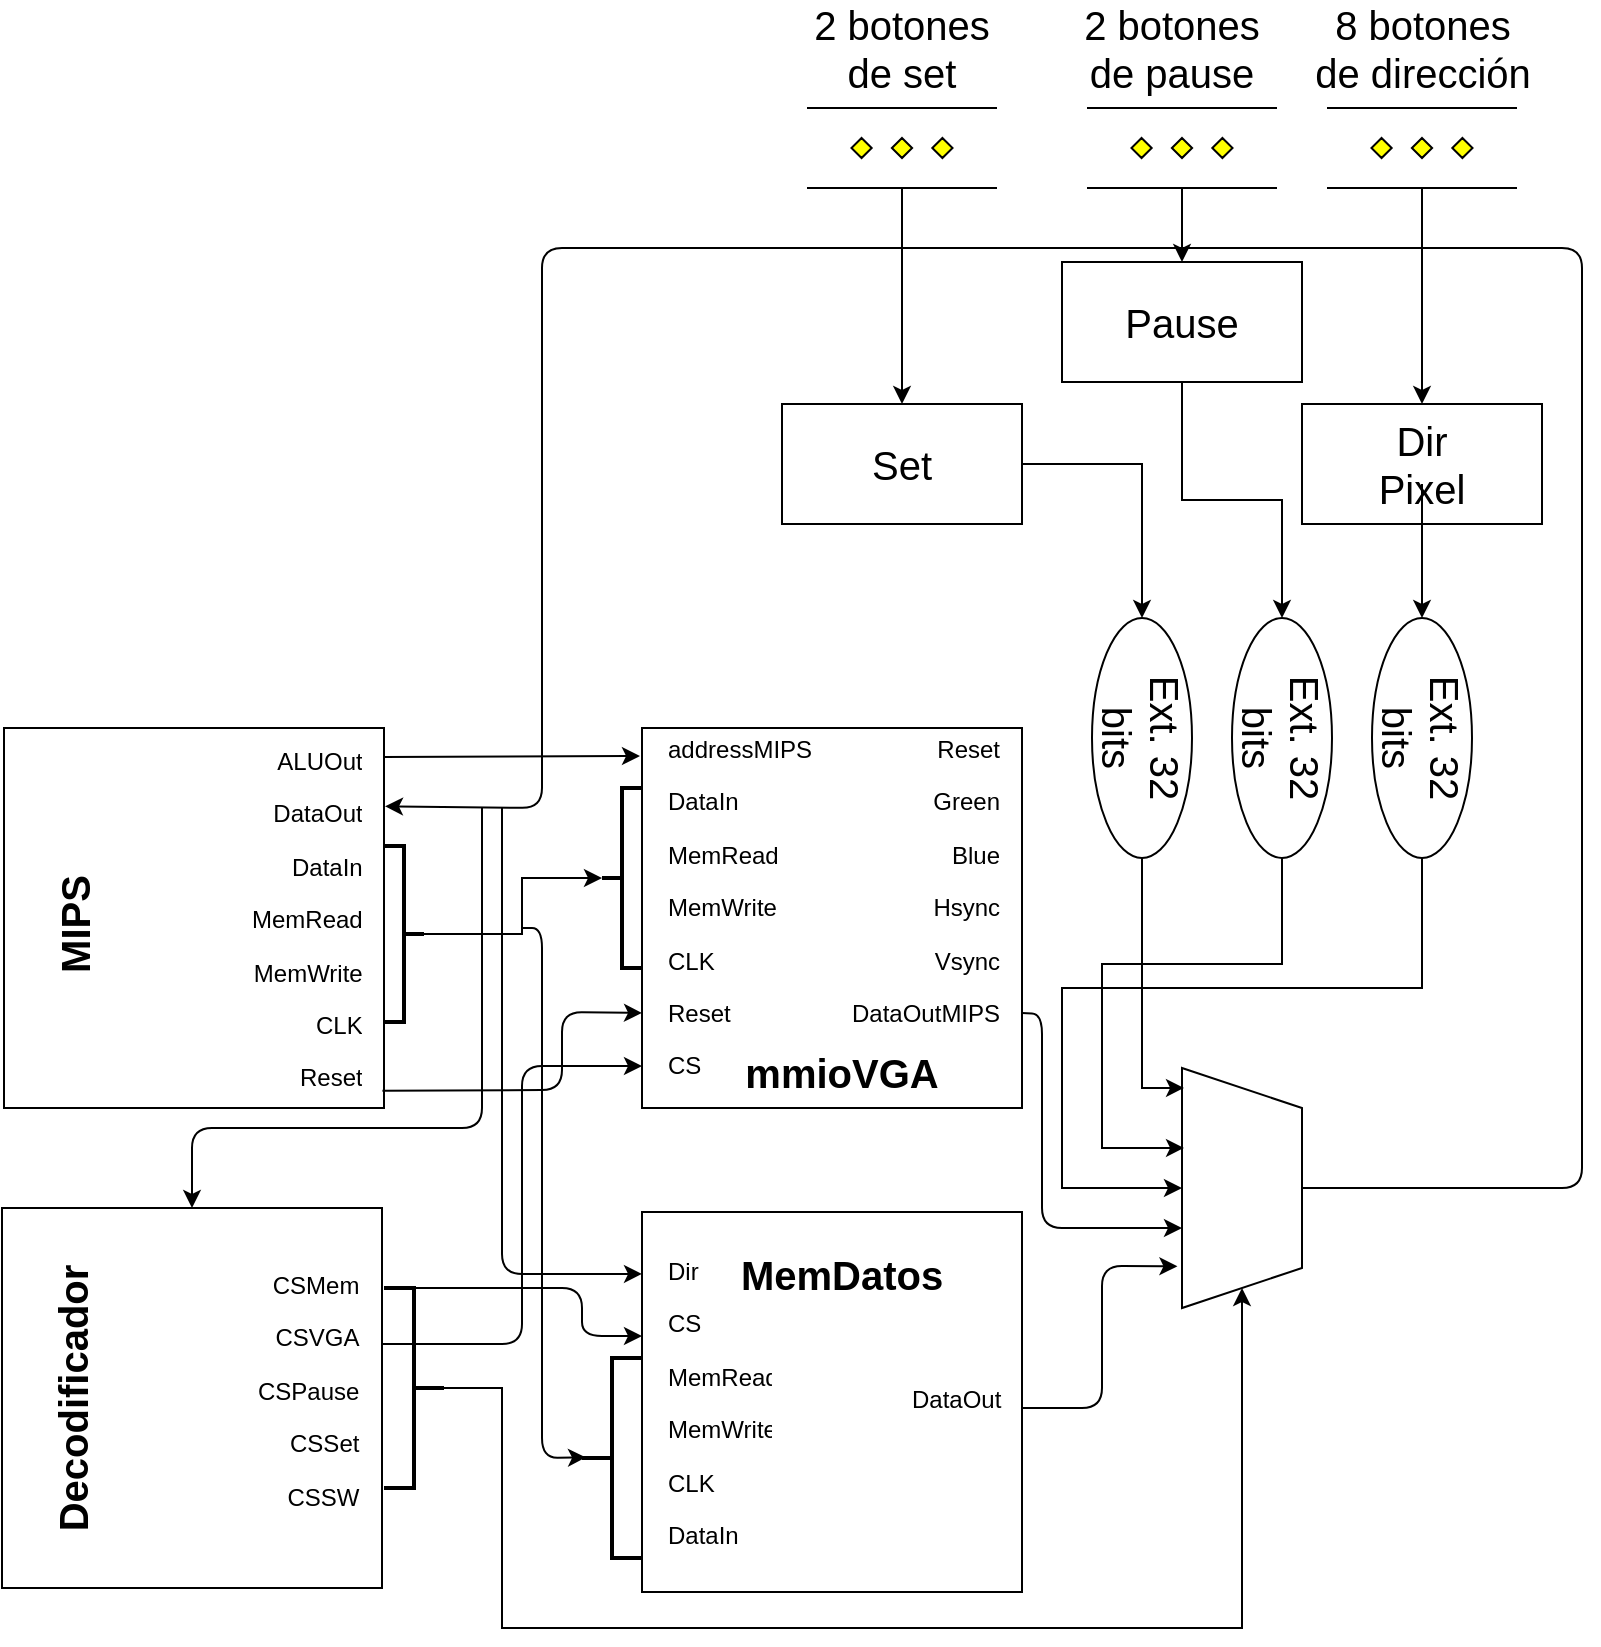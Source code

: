 <mxfile version="13.9.2" type="github" pages="3">
  <diagram id="MTEoJ9AuSY2qv0sfOKeK" name="Page-1">
    <mxGraphModel dx="1886" dy="1836" grid="0" gridSize="10" guides="1" tooltips="1" connect="1" arrows="1" fold="1" page="1" pageScale="1" pageWidth="827" pageHeight="1169" math="0" shadow="0">
      <root>
        <mxCell id="0" />
        <mxCell id="1" parent="0" />
        <mxCell id="TxTCzdaNWzm36C5Dh7gF-2" value="" style="whiteSpace=wrap;html=1;aspect=fixed;" parent="1" vertex="1">
          <mxGeometry x="51" y="80" width="190" height="190" as="geometry" />
        </mxCell>
        <mxCell id="TxTCzdaNWzm36C5Dh7gF-3" value="&lt;p style=&quot;text-align: right&quot;&gt;ALUOut&lt;/p&gt;&lt;p style=&quot;text-align: right&quot;&gt;DataOut&lt;/p&gt;&lt;p style=&quot;text-align: right&quot;&gt;DataIn&lt;/p&gt;&lt;p style=&quot;text-align: right&quot;&gt;MemRead&lt;/p&gt;&lt;p style=&quot;text-align: right&quot;&gt;MemWrite&lt;/p&gt;&lt;p style=&quot;text-align: right&quot;&gt;CLK&lt;/p&gt;&lt;p style=&quot;text-align: right&quot;&gt;Reset&lt;/p&gt;" style="text;html=1;strokeColor=none;fillColor=none;spacing=5;spacingTop=-20;whiteSpace=wrap;overflow=hidden;rounded=0;" parent="1" vertex="1">
          <mxGeometry x="170" y="88" width="71" height="180" as="geometry" />
        </mxCell>
        <mxCell id="TxTCzdaNWzm36C5Dh7gF-4" value="&lt;b style=&quot;font-size: 20px;&quot;&gt;MIPS&lt;/b&gt;" style="text;html=1;strokeColor=none;fillColor=none;align=center;verticalAlign=middle;whiteSpace=wrap;rounded=0;fontSize=20;rotation=-90;" parent="1" vertex="1">
          <mxGeometry x="41" y="158" width="90" height="40" as="geometry" />
        </mxCell>
        <mxCell id="nzcZQrxGXK6Y0a87M8Op-1" value="" style="whiteSpace=wrap;html=1;aspect=fixed;fontSize=20;" vertex="1" parent="1">
          <mxGeometry x="50" y="320" width="190" height="190" as="geometry" />
        </mxCell>
        <mxCell id="nzcZQrxGXK6Y0a87M8Op-2" value="&lt;p style=&quot;text-align: right&quot;&gt;CSMem&lt;/p&gt;&lt;p style=&quot;text-align: right&quot;&gt;CSVGA&lt;/p&gt;&lt;p style=&quot;text-align: right&quot;&gt;CSPause&lt;/p&gt;&lt;p style=&quot;text-align: right&quot;&gt;CSSet&lt;/p&gt;&lt;p style=&quot;text-align: right&quot;&gt;CSSW&lt;/p&gt;" style="text;html=1;strokeColor=none;fillColor=none;spacing=5;spacingTop=-20;whiteSpace=wrap;overflow=hidden;rounded=0;" vertex="1" parent="1">
          <mxGeometry x="173" y="350" width="60" height="130" as="geometry" />
        </mxCell>
        <mxCell id="nzcZQrxGXK6Y0a87M8Op-4" value="&lt;b style=&quot;font-size: 20px&quot;&gt;Decodificador&lt;/b&gt;" style="text;html=1;strokeColor=none;fillColor=none;align=center;verticalAlign=middle;whiteSpace=wrap;rounded=0;fontSize=20;rotation=-90;" vertex="1" parent="1">
          <mxGeometry x="40" y="395" width="90" height="40" as="geometry" />
        </mxCell>
        <mxCell id="nzcZQrxGXK6Y0a87M8Op-5" value="" style="whiteSpace=wrap;html=1;aspect=fixed;fontSize=20;" vertex="1" parent="1">
          <mxGeometry x="370" y="322" width="190" height="190" as="geometry" />
        </mxCell>
        <mxCell id="nzcZQrxGXK6Y0a87M8Op-6" value="&lt;p style=&quot;text-align: right&quot;&gt;&lt;span&gt;DataOut&lt;/span&gt;&lt;br&gt;&lt;/p&gt;" style="text;html=1;strokeColor=none;fillColor=none;spacing=5;spacingTop=-20;whiteSpace=wrap;overflow=hidden;rounded=0;" vertex="1" parent="1">
          <mxGeometry x="500" y="407" width="60" height="20" as="geometry" />
        </mxCell>
        <mxCell id="nzcZQrxGXK6Y0a87M8Op-7" value="&lt;p&gt;Dir&lt;/p&gt;&lt;p&gt;CS&lt;/p&gt;&lt;p&gt;MemRead&lt;/p&gt;&lt;p&gt;MemWrite&lt;/p&gt;&lt;p&gt;CLK&lt;/p&gt;&lt;p&gt;DataIn&lt;/p&gt;" style="text;html=1;strokeColor=none;fillColor=none;spacing=5;spacingTop=-20;whiteSpace=wrap;overflow=hidden;rounded=0;align=left;" vertex="1" parent="1">
          <mxGeometry x="378" y="343.25" width="60" height="147.5" as="geometry" />
        </mxCell>
        <mxCell id="nzcZQrxGXK6Y0a87M8Op-9" value="MemDatos" style="text;html=1;strokeColor=none;fillColor=none;align=center;verticalAlign=middle;whiteSpace=wrap;rounded=0;fontSize=20;fontStyle=1" vertex="1" parent="1">
          <mxGeometry x="450" y="343.25" width="40" height="20" as="geometry" />
        </mxCell>
        <mxCell id="nzcZQrxGXK6Y0a87M8Op-11" value="" style="whiteSpace=wrap;html=1;aspect=fixed;fontSize=20;" vertex="1" parent="1">
          <mxGeometry x="370" y="80" width="190" height="190" as="geometry" />
        </mxCell>
        <mxCell id="nzcZQrxGXK6Y0a87M8Op-12" value="&lt;p style=&quot;text-align: right&quot;&gt;&lt;span&gt;Reset&lt;/span&gt;&lt;br&gt;&lt;/p&gt;&lt;p style=&quot;text-align: right&quot;&gt;&lt;span&gt;Green&lt;/span&gt;&lt;/p&gt;&lt;p style=&quot;text-align: right&quot;&gt;&lt;span&gt;Blue&lt;/span&gt;&lt;/p&gt;&lt;p style=&quot;text-align: right&quot;&gt;Hsync&lt;/p&gt;&lt;p style=&quot;text-align: right&quot;&gt;Vsync&lt;/p&gt;&lt;p style=&quot;text-align: right&quot;&gt;DataOutMIPS&lt;/p&gt;" style="text;html=1;strokeColor=none;fillColor=none;spacing=5;spacingTop=-20;whiteSpace=wrap;overflow=hidden;rounded=0;" vertex="1" parent="1">
          <mxGeometry x="470" y="82" width="90" height="147" as="geometry" />
        </mxCell>
        <mxCell id="nzcZQrxGXK6Y0a87M8Op-13" value="&lt;p&gt;addressMIPS&lt;/p&gt;&lt;p&gt;DataIn&lt;br&gt;&lt;/p&gt;&lt;p&gt;MemRead&lt;/p&gt;&lt;p&gt;MemWrite&lt;/p&gt;&lt;p&gt;CLK&lt;/p&gt;Reset&lt;p&gt;CS&lt;/p&gt;" style="text;html=1;strokeColor=none;fillColor=none;spacing=5;spacingTop=-20;whiteSpace=wrap;overflow=hidden;rounded=0;align=left;" vertex="1" parent="1">
          <mxGeometry x="378" y="82" width="82" height="178" as="geometry" />
        </mxCell>
        <mxCell id="nzcZQrxGXK6Y0a87M8Op-14" value="mmioVGA" style="text;html=1;strokeColor=none;fillColor=none;align=center;verticalAlign=middle;whiteSpace=wrap;rounded=0;fontSize=20;fontStyle=1" vertex="1" parent="1">
          <mxGeometry x="430" y="242" width="80" height="20" as="geometry" />
        </mxCell>
        <mxCell id="nzcZQrxGXK6Y0a87M8Op-25" style="edgeStyle=orthogonalEdgeStyle;rounded=0;orthogonalLoop=1;jettySize=auto;html=1;entryX=0;entryY=0.5;entryDx=0;entryDy=0;fontSize=20;" edge="1" parent="1" source="nzcZQrxGXK6Y0a87M8Op-15" target="nzcZQrxGXK6Y0a87M8Op-22">
          <mxGeometry relative="1" as="geometry" />
        </mxCell>
        <mxCell id="nzcZQrxGXK6Y0a87M8Op-15" value="" style="rounded=0;whiteSpace=wrap;html=1;fontSize=20;align=left;" vertex="1" parent="1">
          <mxGeometry x="440" y="-82" width="120" height="60" as="geometry" />
        </mxCell>
        <mxCell id="nzcZQrxGXK6Y0a87M8Op-16" value="Set" style="text;html=1;strokeColor=none;fillColor=none;align=center;verticalAlign=middle;whiteSpace=wrap;rounded=0;fontSize=20;" vertex="1" parent="1">
          <mxGeometry x="480" y="-62" width="40" height="20" as="geometry" />
        </mxCell>
        <mxCell id="nzcZQrxGXK6Y0a87M8Op-27" style="edgeStyle=orthogonalEdgeStyle;rounded=0;orthogonalLoop=1;jettySize=auto;html=1;fontSize=20;entryX=0;entryY=0.5;entryDx=0;entryDy=0;" edge="1" parent="1" source="nzcZQrxGXK6Y0a87M8Op-17" target="nzcZQrxGXK6Y0a87M8Op-23">
          <mxGeometry relative="1" as="geometry">
            <mxPoint x="680" y="20" as="targetPoint" />
          </mxGeometry>
        </mxCell>
        <mxCell id="nzcZQrxGXK6Y0a87M8Op-17" value="" style="rounded=0;whiteSpace=wrap;html=1;fontSize=20;align=left;" vertex="1" parent="1">
          <mxGeometry x="580" y="-153" width="120" height="60" as="geometry" />
        </mxCell>
        <mxCell id="nzcZQrxGXK6Y0a87M8Op-18" value="Pause" style="text;html=1;strokeColor=none;fillColor=none;align=center;verticalAlign=middle;whiteSpace=wrap;rounded=0;fontSize=20;" vertex="1" parent="1">
          <mxGeometry x="620" y="-133" width="40" height="20" as="geometry" />
        </mxCell>
        <mxCell id="nzcZQrxGXK6Y0a87M8Op-19" value="" style="rounded=0;whiteSpace=wrap;html=1;fontSize=20;align=left;" vertex="1" parent="1">
          <mxGeometry x="700" y="-82" width="120" height="60" as="geometry" />
        </mxCell>
        <mxCell id="nzcZQrxGXK6Y0a87M8Op-28" style="edgeStyle=orthogonalEdgeStyle;rounded=0;orthogonalLoop=1;jettySize=auto;html=1;fontSize=20;" edge="1" parent="1" source="nzcZQrxGXK6Y0a87M8Op-20" target="nzcZQrxGXK6Y0a87M8Op-24">
          <mxGeometry relative="1" as="geometry" />
        </mxCell>
        <mxCell id="nzcZQrxGXK6Y0a87M8Op-20" value="Dir Pixel" style="text;html=1;strokeColor=none;fillColor=none;align=center;verticalAlign=middle;whiteSpace=wrap;rounded=0;fontSize=20;" vertex="1" parent="1">
          <mxGeometry x="740" y="-62" width="40" height="20" as="geometry" />
        </mxCell>
        <mxCell id="nzcZQrxGXK6Y0a87M8Op-21" value="" style="shape=trapezoid;perimeter=trapezoidPerimeter;whiteSpace=wrap;html=1;fixedSize=1;fontSize=20;align=left;rotation=90;" vertex="1" parent="1">
          <mxGeometry x="610" y="280" width="120" height="60" as="geometry" />
        </mxCell>
        <mxCell id="nzcZQrxGXK6Y0a87M8Op-29" style="edgeStyle=orthogonalEdgeStyle;rounded=0;orthogonalLoop=1;jettySize=auto;html=1;entryX=0.083;entryY=0.983;entryDx=0;entryDy=0;entryPerimeter=0;fontSize=20;" edge="1" parent="1" source="nzcZQrxGXK6Y0a87M8Op-22" target="nzcZQrxGXK6Y0a87M8Op-21">
          <mxGeometry relative="1" as="geometry" />
        </mxCell>
        <mxCell id="nzcZQrxGXK6Y0a87M8Op-22" value="Ext. 32&lt;br&gt;bits" style="ellipse;whiteSpace=wrap;html=1;align=center;newEdgeStyle={&quot;edgeStyle&quot;:&quot;entityRelationEdgeStyle&quot;,&quot;startArrow&quot;:&quot;none&quot;,&quot;endArrow&quot;:&quot;none&quot;,&quot;segment&quot;:10,&quot;curved&quot;:1};treeFolding=1;treeMoving=1;fontSize=20;rotation=90;" vertex="1" parent="1">
          <mxGeometry x="560" y="60" width="120" height="50" as="geometry" />
        </mxCell>
        <mxCell id="nzcZQrxGXK6Y0a87M8Op-30" style="edgeStyle=orthogonalEdgeStyle;rounded=0;orthogonalLoop=1;jettySize=auto;html=1;entryX=0.333;entryY=0.983;entryDx=0;entryDy=0;entryPerimeter=0;fontSize=20;" edge="1" parent="1" source="nzcZQrxGXK6Y0a87M8Op-23" target="nzcZQrxGXK6Y0a87M8Op-21">
          <mxGeometry relative="1" as="geometry">
            <Array as="points">
              <mxPoint x="690" y="198" />
              <mxPoint x="600" y="198" />
              <mxPoint x="600" y="290" />
            </Array>
          </mxGeometry>
        </mxCell>
        <mxCell id="nzcZQrxGXK6Y0a87M8Op-23" value="Ext. 32&lt;br&gt;bits" style="ellipse;whiteSpace=wrap;html=1;align=center;newEdgeStyle={&quot;edgeStyle&quot;:&quot;entityRelationEdgeStyle&quot;,&quot;startArrow&quot;:&quot;none&quot;,&quot;endArrow&quot;:&quot;none&quot;,&quot;segment&quot;:10,&quot;curved&quot;:1};treeFolding=1;treeMoving=1;fontSize=20;rotation=90;" vertex="1" parent="1">
          <mxGeometry x="630" y="60" width="120" height="50" as="geometry" />
        </mxCell>
        <mxCell id="nzcZQrxGXK6Y0a87M8Op-31" style="edgeStyle=orthogonalEdgeStyle;rounded=0;orthogonalLoop=1;jettySize=auto;html=1;fontSize=20;entryX=0.5;entryY=1;entryDx=0;entryDy=0;" edge="1" parent="1" source="nzcZQrxGXK6Y0a87M8Op-24" target="nzcZQrxGXK6Y0a87M8Op-21">
          <mxGeometry relative="1" as="geometry">
            <mxPoint x="580" y="260" as="targetPoint" />
            <Array as="points">
              <mxPoint x="760" y="210" />
              <mxPoint x="580" y="210" />
              <mxPoint x="580" y="310" />
            </Array>
          </mxGeometry>
        </mxCell>
        <mxCell id="nzcZQrxGXK6Y0a87M8Op-24" value="Ext. 32&lt;br&gt;bits" style="ellipse;whiteSpace=wrap;html=1;align=center;newEdgeStyle={&quot;edgeStyle&quot;:&quot;entityRelationEdgeStyle&quot;,&quot;startArrow&quot;:&quot;none&quot;,&quot;endArrow&quot;:&quot;none&quot;,&quot;segment&quot;:10,&quot;curved&quot;:1};treeFolding=1;treeMoving=1;fontSize=20;rotation=90;" vertex="1" parent="1">
          <mxGeometry x="700" y="60" width="120" height="50" as="geometry" />
        </mxCell>
        <mxCell id="nzcZQrxGXK6Y0a87M8Op-32" value="" style="endArrow=classic;html=1;fontSize=20;exitX=1;exitY=0.75;exitDx=0;exitDy=0;entryX=0.667;entryY=1;entryDx=0;entryDy=0;entryPerimeter=0;" edge="1" parent="1" source="nzcZQrxGXK6Y0a87M8Op-11" target="nzcZQrxGXK6Y0a87M8Op-21">
          <mxGeometry width="50" height="50" relative="1" as="geometry">
            <mxPoint x="570" y="230" as="sourcePoint" />
            <mxPoint x="560" y="260" as="targetPoint" />
            <Array as="points">
              <mxPoint x="570" y="223" />
              <mxPoint x="570" y="330" />
            </Array>
          </mxGeometry>
        </mxCell>
        <mxCell id="nzcZQrxGXK6Y0a87M8Op-36" value="" style="endArrow=classic;html=1;fontSize=20;entryX=0.826;entryY=1.038;entryDx=0;entryDy=0;entryPerimeter=0;" edge="1" parent="1" target="nzcZQrxGXK6Y0a87M8Op-21">
          <mxGeometry width="50" height="50" relative="1" as="geometry">
            <mxPoint x="560" y="420" as="sourcePoint" />
            <mxPoint x="610" y="370" as="targetPoint" />
            <Array as="points">
              <mxPoint x="600" y="420" />
              <mxPoint x="600" y="349" />
            </Array>
          </mxGeometry>
        </mxCell>
        <mxCell id="nzcZQrxGXK6Y0a87M8Op-38" value="" style="endArrow=classic;html=1;fontSize=20;exitX=0.5;exitY=0;exitDx=0;exitDy=0;entryX=1.007;entryY=0.173;entryDx=0;entryDy=0;entryPerimeter=0;" edge="1" parent="1" source="nzcZQrxGXK6Y0a87M8Op-21" target="TxTCzdaNWzm36C5Dh7gF-3">
          <mxGeometry width="50" height="50" relative="1" as="geometry">
            <mxPoint x="700" y="340" as="sourcePoint" />
            <mxPoint x="260" y="120" as="targetPoint" />
            <Array as="points">
              <mxPoint x="840" y="310" />
              <mxPoint x="840" y="-160" />
              <mxPoint x="320" y="-160" />
              <mxPoint x="320" y="120" />
            </Array>
          </mxGeometry>
        </mxCell>
        <mxCell id="nzcZQrxGXK6Y0a87M8Op-40" style="edgeStyle=orthogonalEdgeStyle;rounded=0;orthogonalLoop=1;jettySize=auto;html=1;fontSize=20;entryX=1;entryY=0.5;entryDx=0;entryDy=0;" edge="1" parent="1" source="nzcZQrxGXK6Y0a87M8Op-39" target="nzcZQrxGXK6Y0a87M8Op-21">
          <mxGeometry relative="1" as="geometry">
            <mxPoint x="320" y="580" as="targetPoint" />
            <Array as="points">
              <mxPoint x="300" y="410" />
              <mxPoint x="300" y="530" />
              <mxPoint x="670" y="530" />
            </Array>
          </mxGeometry>
        </mxCell>
        <mxCell id="nzcZQrxGXK6Y0a87M8Op-39" value="" style="strokeWidth=2;html=1;shape=mxgraph.flowchart.annotation_2;align=left;labelPosition=right;pointerEvents=1;fontSize=20;rotation=-180;" vertex="1" parent="1">
          <mxGeometry x="241" y="360" width="30" height="100" as="geometry" />
        </mxCell>
        <mxCell id="nzcZQrxGXK6Y0a87M8Op-42" value="" style="endArrow=classic;html=1;fontSize=20;" edge="1" parent="1" target="nzcZQrxGXK6Y0a87M8Op-1">
          <mxGeometry width="50" height="50" relative="1" as="geometry">
            <mxPoint x="290" y="120" as="sourcePoint" />
            <mxPoint x="470" y="170" as="targetPoint" />
            <Array as="points">
              <mxPoint x="290" y="280" />
              <mxPoint x="145" y="280" />
            </Array>
          </mxGeometry>
        </mxCell>
        <mxCell id="nzcZQrxGXK6Y0a87M8Op-43" value="" style="endArrow=classic;html=1;fontSize=20;exitX=0.994;exitY=0.036;exitDx=0;exitDy=0;exitPerimeter=0;" edge="1" parent="1" source="TxTCzdaNWzm36C5Dh7gF-3">
          <mxGeometry width="50" height="50" relative="1" as="geometry">
            <mxPoint x="320" y="89" as="sourcePoint" />
            <mxPoint x="369" y="94" as="targetPoint" />
          </mxGeometry>
        </mxCell>
        <mxCell id="nzcZQrxGXK6Y0a87M8Op-44" value="" style="strokeWidth=2;html=1;shape=mxgraph.flowchart.annotation_2;align=left;labelPosition=right;pointerEvents=1;fontSize=20;" vertex="1" parent="1">
          <mxGeometry x="350" y="110" width="20" height="90" as="geometry" />
        </mxCell>
        <mxCell id="nzcZQrxGXK6Y0a87M8Op-46" style="edgeStyle=orthogonalEdgeStyle;rounded=0;orthogonalLoop=1;jettySize=auto;html=1;entryX=0;entryY=0.5;entryDx=0;entryDy=0;entryPerimeter=0;fontSize=20;" edge="1" parent="1" source="nzcZQrxGXK6Y0a87M8Op-45" target="nzcZQrxGXK6Y0a87M8Op-44">
          <mxGeometry relative="1" as="geometry">
            <Array as="points">
              <mxPoint x="310" y="183" />
              <mxPoint x="310" y="155" />
            </Array>
          </mxGeometry>
        </mxCell>
        <mxCell id="nzcZQrxGXK6Y0a87M8Op-45" value="" style="strokeWidth=2;html=1;shape=mxgraph.flowchart.annotation_2;align=left;labelPosition=right;pointerEvents=1;fontSize=20;rotation=-180;" vertex="1" parent="1">
          <mxGeometry x="241" y="139" width="20" height="88" as="geometry" />
        </mxCell>
        <mxCell id="nzcZQrxGXK6Y0a87M8Op-54" style="edgeStyle=orthogonalEdgeStyle;rounded=0;orthogonalLoop=1;jettySize=auto;html=1;fontSize=20;" edge="1" parent="1" source="nzcZQrxGXK6Y0a87M8Op-49" target="nzcZQrxGXK6Y0a87M8Op-15">
          <mxGeometry relative="1" as="geometry" />
        </mxCell>
        <mxCell id="nzcZQrxGXK6Y0a87M8Op-49" value="" style="verticalLabelPosition=bottom;verticalAlign=top;html=1;shape=mxgraph.flowchart.parallel_mode;pointerEvents=1;fontSize=20;align=left;" vertex="1" parent="1">
          <mxGeometry x="452.5" y="-230" width="95" height="40" as="geometry" />
        </mxCell>
        <mxCell id="nzcZQrxGXK6Y0a87M8Op-56" style="edgeStyle=orthogonalEdgeStyle;rounded=0;orthogonalLoop=1;jettySize=auto;html=1;entryX=0.5;entryY=0;entryDx=0;entryDy=0;fontSize=20;" edge="1" parent="1" source="nzcZQrxGXK6Y0a87M8Op-55" target="nzcZQrxGXK6Y0a87M8Op-17">
          <mxGeometry relative="1" as="geometry" />
        </mxCell>
        <mxCell id="nzcZQrxGXK6Y0a87M8Op-55" value="" style="verticalLabelPosition=bottom;verticalAlign=top;html=1;shape=mxgraph.flowchart.parallel_mode;pointerEvents=1;fontSize=20;align=left;" vertex="1" parent="1">
          <mxGeometry x="592.5" y="-230" width="95" height="40" as="geometry" />
        </mxCell>
        <mxCell id="nzcZQrxGXK6Y0a87M8Op-58" style="edgeStyle=orthogonalEdgeStyle;rounded=0;orthogonalLoop=1;jettySize=auto;html=1;entryX=0.5;entryY=0;entryDx=0;entryDy=0;fontSize=20;" edge="1" parent="1" source="nzcZQrxGXK6Y0a87M8Op-57" target="nzcZQrxGXK6Y0a87M8Op-19">
          <mxGeometry relative="1" as="geometry" />
        </mxCell>
        <mxCell id="nzcZQrxGXK6Y0a87M8Op-57" value="" style="verticalLabelPosition=bottom;verticalAlign=top;html=1;shape=mxgraph.flowchart.parallel_mode;pointerEvents=1;fontSize=20;align=left;" vertex="1" parent="1">
          <mxGeometry x="712.5" y="-230" width="95" height="40" as="geometry" />
        </mxCell>
        <mxCell id="nzcZQrxGXK6Y0a87M8Op-59" value="2 botones&lt;br&gt;de set" style="text;html=1;strokeColor=none;fillColor=none;align=center;verticalAlign=middle;whiteSpace=wrap;rounded=0;fontSize=20;" vertex="1" parent="1">
          <mxGeometry x="445" y="-280" width="110" height="40" as="geometry" />
        </mxCell>
        <mxCell id="nzcZQrxGXK6Y0a87M8Op-60" value="2 botones&lt;br&gt;de pause" style="text;html=1;strokeColor=none;fillColor=none;align=center;verticalAlign=middle;whiteSpace=wrap;rounded=0;fontSize=20;" vertex="1" parent="1">
          <mxGeometry x="580" y="-280" width="110" height="40" as="geometry" />
        </mxCell>
        <mxCell id="nzcZQrxGXK6Y0a87M8Op-61" value="8 botones&lt;br&gt;de dirección" style="text;html=1;strokeColor=none;fillColor=none;align=center;verticalAlign=middle;whiteSpace=wrap;rounded=0;fontSize=20;" vertex="1" parent="1">
          <mxGeometry x="697.5" y="-280" width="125" height="40" as="geometry" />
        </mxCell>
        <mxCell id="nzcZQrxGXK6Y0a87M8Op-62" value="" style="endArrow=classic;html=1;fontSize=20;" edge="1" parent="1">
          <mxGeometry width="50" height="50" relative="1" as="geometry">
            <mxPoint x="240" y="388" as="sourcePoint" />
            <mxPoint x="370" y="249" as="targetPoint" />
            <Array as="points">
              <mxPoint x="310" y="388" />
              <mxPoint x="310" y="249" />
            </Array>
          </mxGeometry>
        </mxCell>
        <mxCell id="nzcZQrxGXK6Y0a87M8Op-64" value="" style="endArrow=classic;html=1;fontSize=20;exitX=0.5;exitY=1;exitDx=0;exitDy=0;exitPerimeter=0;" edge="1" parent="1" source="nzcZQrxGXK6Y0a87M8Op-39">
          <mxGeometry width="50" height="50" relative="1" as="geometry">
            <mxPoint x="320" y="400" as="sourcePoint" />
            <mxPoint x="370" y="384" as="targetPoint" />
            <Array as="points">
              <mxPoint x="340" y="360" />
              <mxPoint x="340" y="384" />
              <mxPoint x="360" y="384" />
            </Array>
          </mxGeometry>
        </mxCell>
        <mxCell id="nzcZQrxGXK6Y0a87M8Op-65" value="" style="endArrow=classic;html=1;fontSize=20;entryX=0;entryY=0.163;entryDx=0;entryDy=0;entryPerimeter=0;" edge="1" parent="1" target="nzcZQrxGXK6Y0a87M8Op-5">
          <mxGeometry width="50" height="50" relative="1" as="geometry">
            <mxPoint x="300" y="120" as="sourcePoint" />
            <mxPoint x="330" y="272" as="targetPoint" />
            <Array as="points">
              <mxPoint x="300" y="180" />
              <mxPoint x="300" y="353" />
            </Array>
          </mxGeometry>
        </mxCell>
        <mxCell id="nzcZQrxGXK6Y0a87M8Op-70" value="" style="endArrow=classic;html=1;fontSize=20;entryX=0.067;entryY=0.497;entryDx=0;entryDy=0;entryPerimeter=0;" edge="1" parent="1" target="nzcZQrxGXK6Y0a87M8Op-72">
          <mxGeometry width="50" height="50" relative="1" as="geometry">
            <mxPoint x="310" y="180" as="sourcePoint" />
            <mxPoint x="330" y="450.571" as="targetPoint" />
            <Array as="points">
              <mxPoint x="320" y="180" />
              <mxPoint x="320" y="445" />
            </Array>
          </mxGeometry>
        </mxCell>
        <mxCell id="nzcZQrxGXK6Y0a87M8Op-72" value="" style="strokeWidth=2;html=1;shape=mxgraph.flowchart.annotation_2;align=left;labelPosition=right;pointerEvents=1;" vertex="1" parent="1">
          <mxGeometry x="340" y="395" width="30" height="100" as="geometry" />
        </mxCell>
        <mxCell id="nzcZQrxGXK6Y0a87M8Op-74" value="" style="endArrow=classic;html=1;fontSize=20;exitX=0.989;exitY=0.963;exitDx=0;exitDy=0;exitPerimeter=0;entryX=0;entryY=0.75;entryDx=0;entryDy=0;" edge="1" parent="1" source="TxTCzdaNWzm36C5Dh7gF-3" target="nzcZQrxGXK6Y0a87M8Op-11">
          <mxGeometry width="50" height="50" relative="1" as="geometry">
            <mxPoint x="340" y="260" as="sourcePoint" />
            <mxPoint x="330" y="220" as="targetPoint" />
            <Array as="points">
              <mxPoint x="330" y="261" />
              <mxPoint x="330" y="222" />
            </Array>
          </mxGeometry>
        </mxCell>
      </root>
    </mxGraphModel>
  </diagram>
  <diagram id="qMvnhOSErBpjqPBbz4XQ" name="Page-2">
    <mxGraphModel dx="3027" dy="860" grid="1" gridSize="10" guides="1" tooltips="1" connect="1" arrows="1" fold="1" page="1" pageScale="1" pageWidth="827" pageHeight="1169" math="0" shadow="0">
      <root>
        <mxCell id="DtgjQHGU1lsM-MoiG72Y-0" />
        <mxCell id="DtgjQHGU1lsM-MoiG72Y-1" parent="DtgjQHGU1lsM-MoiG72Y-0" />
        <mxCell id="Z4QfniiLqtPU8qTTESbg-0" value="" style="whiteSpace=wrap;html=1;aspect=fixed;" vertex="1" parent="DtgjQHGU1lsM-MoiG72Y-1">
          <mxGeometry x="51" y="80" width="229" height="229" as="geometry" />
        </mxCell>
        <mxCell id="Z4QfniiLqtPU8qTTESbg-1" value="&lt;p&gt;AddressMIPS&lt;/p&gt;&lt;p&gt;CS&lt;/p&gt;&lt;p&gt;CLK&lt;/p&gt;&lt;p&gt;MemRead&lt;/p&gt;&lt;p&gt;MemWrite&lt;/p&gt;&lt;p&gt;DataIn&lt;/p&gt;&lt;p&gt;AddressVGA&lt;/p&gt;" style="text;html=1;strokeColor=none;fillColor=none;spacing=5;spacingTop=-20;whiteSpace=wrap;overflow=hidden;rounded=0;align=left;" vertex="1" parent="DtgjQHGU1lsM-MoiG72Y-1">
          <mxGeometry x="60" y="89" width="100" height="180" as="geometry" />
        </mxCell>
        <mxCell id="Z4QfniiLqtPU8qTTESbg-2" value="&lt;b&gt;Dual Port RAM&lt;/b&gt;" style="text;html=1;strokeColor=none;fillColor=none;align=center;verticalAlign=middle;whiteSpace=wrap;rounded=0;fontSize=20;rotation=0;direction=east;" vertex="1" parent="DtgjQHGU1lsM-MoiG72Y-1">
          <mxGeometry x="65.5" y="269" width="200" height="40" as="geometry" />
        </mxCell>
        <mxCell id="Z4QfniiLqtPU8qTTESbg-4" value="&lt;p&gt;dataOutMIPS&lt;/p&gt;&lt;p&gt;&lt;br&gt;&lt;/p&gt;&lt;p&gt;dataOutVGA&lt;/p&gt;" style="text;html=1;strokeColor=none;fillColor=none;spacing=5;spacingTop=-20;whiteSpace=wrap;overflow=hidden;rounded=0;align=left;" vertex="1" parent="DtgjQHGU1lsM-MoiG72Y-1">
          <mxGeometry x="190" y="144" width="80" height="70" as="geometry" />
        </mxCell>
        <mxCell id="Z4QfniiLqtPU8qTTESbg-5" value="" style="whiteSpace=wrap;html=1;aspect=fixed;" vertex="1" parent="DtgjQHGU1lsM-MoiG72Y-1">
          <mxGeometry x="51" y="350" width="229" height="229" as="geometry" />
        </mxCell>
        <mxCell id="Z4QfniiLqtPU8qTTESbg-6" value="&lt;p&gt;CLK&lt;/p&gt;&lt;p&gt;&lt;br&gt;&lt;/p&gt;&lt;p&gt;reset&lt;/p&gt;" style="text;html=1;strokeColor=none;fillColor=none;spacing=5;spacingTop=-20;whiteSpace=wrap;overflow=hidden;rounded=0;align=left;" vertex="1" parent="DtgjQHGU1lsM-MoiG72Y-1">
          <mxGeometry x="60" y="429" width="40" height="71" as="geometry" />
        </mxCell>
        <mxCell id="Z4QfniiLqtPU8qTTESbg-7" value="&lt;b&gt;VGA_sync&lt;/b&gt;" style="text;html=1;strokeColor=none;fillColor=none;align=center;verticalAlign=middle;whiteSpace=wrap;rounded=0;fontSize=20;rotation=0;direction=east;" vertex="1" parent="DtgjQHGU1lsM-MoiG72Y-1">
          <mxGeometry x="65.5" y="539" width="200" height="40" as="geometry" />
        </mxCell>
        <mxCell id="Z4QfniiLqtPU8qTTESbg-8" value="&lt;p&gt;hsync&lt;/p&gt;&lt;p&gt;vsync&lt;/p&gt;&lt;p&gt;pixel_x&lt;/p&gt;&lt;p&gt;pixel_y&lt;/p&gt;videoOn" style="text;html=1;strokeColor=none;fillColor=none;spacing=5;spacingTop=-20;whiteSpace=wrap;overflow=hidden;rounded=0;align=left;" vertex="1" parent="DtgjQHGU1lsM-MoiG72Y-1">
          <mxGeometry x="200" y="401.5" width="80" height="126" as="geometry" />
        </mxCell>
        <mxCell id="Z4QfniiLqtPU8qTTESbg-9" value="" style="whiteSpace=wrap;html=1;aspect=fixed;" vertex="1" parent="DtgjQHGU1lsM-MoiG72Y-1">
          <mxGeometry x="460" y="350" width="229" height="229" as="geometry" />
        </mxCell>
        <mxCell id="Z4QfniiLqtPU8qTTESbg-10" value="&lt;p&gt;dataMem&lt;/p&gt;&lt;p&gt;&lt;br&gt;&lt;/p&gt;&lt;p&gt;pxl_num&lt;/p&gt;&lt;p&gt;line_num&lt;/p&gt;&lt;p&gt;visible&lt;/p&gt;" style="text;html=1;strokeColor=none;fillColor=none;spacing=5;spacingTop=-20;whiteSpace=wrap;overflow=hidden;rounded=0;align=left;" vertex="1" parent="DtgjQHGU1lsM-MoiG72Y-1">
          <mxGeometry x="470" y="399" width="61" height="131" as="geometry" />
        </mxCell>
        <mxCell id="Z4QfniiLqtPU8qTTESbg-11" value="&lt;b&gt;Pinta_IMG&lt;/b&gt;" style="text;html=1;strokeColor=none;fillColor=none;align=center;verticalAlign=middle;whiteSpace=wrap;rounded=0;fontSize=20;rotation=0;direction=east;" vertex="1" parent="DtgjQHGU1lsM-MoiG72Y-1">
          <mxGeometry x="474.5" y="539" width="200" height="40" as="geometry" />
        </mxCell>
        <mxCell id="Z4QfniiLqtPU8qTTESbg-12" value="&lt;p&gt;DirMem&lt;/p&gt;&lt;p&gt;&lt;br&gt;&lt;/p&gt;&lt;p&gt;Red&lt;/p&gt;&lt;p&gt;Green&lt;/p&gt;&lt;p&gt;Blue&lt;/p&gt;" style="text;html=1;strokeColor=none;fillColor=none;spacing=5;spacingTop=-20;whiteSpace=wrap;overflow=hidden;rounded=0;align=right;" vertex="1" parent="DtgjQHGU1lsM-MoiG72Y-1">
          <mxGeometry x="609" y="401.5" width="80" height="126" as="geometry" />
        </mxCell>
        <mxCell id="Z4QfniiLqtPU8qTTESbg-14" value="" style="endArrow=classic;html=1;fontSize=20;entryX=0;entryY=0.437;entryDx=0;entryDy=0;entryPerimeter=0;" edge="1" parent="DtgjQHGU1lsM-MoiG72Y-1" target="Z4QfniiLqtPU8qTTESbg-5">
          <mxGeometry width="50" height="50" relative="1" as="geometry">
            <mxPoint x="51" y="150" as="sourcePoint" />
            <mxPoint x="11" y="314" as="targetPoint" />
            <Array as="points">
              <mxPoint x="20" y="150" />
              <mxPoint x="20" y="450" />
            </Array>
          </mxGeometry>
        </mxCell>
        <mxCell id="Z4QfniiLqtPU8qTTESbg-16" value="" style="endArrow=classic;html=1;fontSize=20;" edge="1" parent="DtgjQHGU1lsM-MoiG72Y-1">
          <mxGeometry width="50" height="50" relative="1" as="geometry">
            <mxPoint x="-10" y="489" as="sourcePoint" />
            <mxPoint x="50" y="489" as="targetPoint" />
          </mxGeometry>
        </mxCell>
        <mxCell id="Z4QfniiLqtPU8qTTESbg-17" value="" style="endArrow=classic;html=1;fontSize=20;" edge="1" parent="DtgjQHGU1lsM-MoiG72Y-1">
          <mxGeometry width="50" height="50" relative="1" as="geometry">
            <mxPoint x="-10" y="180" as="sourcePoint" />
            <mxPoint x="51" y="180" as="targetPoint" />
          </mxGeometry>
        </mxCell>
        <mxCell id="Z4QfniiLqtPU8qTTESbg-18" value="" style="endArrow=classic;html=1;fontSize=20;" edge="1" parent="DtgjQHGU1lsM-MoiG72Y-1">
          <mxGeometry width="50" height="50" relative="1" as="geometry">
            <mxPoint x="-9" y="200" as="sourcePoint" />
            <mxPoint x="52" y="200" as="targetPoint" />
          </mxGeometry>
        </mxCell>
        <mxCell id="Z4QfniiLqtPU8qTTESbg-19" value="" style="endArrow=classic;html=1;fontSize=20;" edge="1" parent="DtgjQHGU1lsM-MoiG72Y-1">
          <mxGeometry width="50" height="50" relative="1" as="geometry">
            <mxPoint x="-11" y="227" as="sourcePoint" />
            <mxPoint x="50" y="227" as="targetPoint" />
          </mxGeometry>
        </mxCell>
        <mxCell id="Z4QfniiLqtPU8qTTESbg-20" value="" style="endArrow=classic;html=1;fontSize=20;exitX=1.005;exitY=0.079;exitDx=0;exitDy=0;exitPerimeter=0;entryX=0;entryY=0.75;entryDx=0;entryDy=0;" edge="1" parent="DtgjQHGU1lsM-MoiG72Y-1" source="Z4QfniiLqtPU8qTTESbg-12" target="Z4QfniiLqtPU8qTTESbg-0">
          <mxGeometry width="50" height="50" relative="1" as="geometry">
            <mxPoint x="741" y="490" as="sourcePoint" />
            <mxPoint x="51" y="260" as="targetPoint" />
            <Array as="points">
              <mxPoint x="751" y="411" />
              <mxPoint x="751" y="390" />
              <mxPoint x="751" y="340" />
              <mxPoint x="62" y="340" />
              <mxPoint x="51" y="340" />
              <mxPoint x="30" y="340" />
              <mxPoint x="30" y="269" />
              <mxPoint x="30" y="250" />
              <mxPoint x="40" y="250" />
            </Array>
          </mxGeometry>
        </mxCell>
        <mxCell id="Z4QfniiLqtPU8qTTESbg-21" value="" style="endArrow=classic;html=1;fontSize=20;" edge="1" parent="DtgjQHGU1lsM-MoiG72Y-1">
          <mxGeometry width="50" height="50" relative="1" as="geometry">
            <mxPoint x="-10" y="100" as="sourcePoint" />
            <mxPoint x="51" y="100" as="targetPoint" />
          </mxGeometry>
        </mxCell>
        <mxCell id="Z4QfniiLqtPU8qTTESbg-22" value="" style="endArrow=classic;html=1;fontSize=20;" edge="1" parent="DtgjQHGU1lsM-MoiG72Y-1">
          <mxGeometry width="50" height="50" relative="1" as="geometry">
            <mxPoint x="-10" y="120" as="sourcePoint" />
            <mxPoint x="51" y="120" as="targetPoint" />
          </mxGeometry>
        </mxCell>
        <mxCell id="Z4QfniiLqtPU8qTTESbg-23" value="" style="endArrow=classic;html=1;fontSize=20;" edge="1" parent="DtgjQHGU1lsM-MoiG72Y-1">
          <mxGeometry width="50" height="50" relative="1" as="geometry">
            <mxPoint x="-10" y="150" as="sourcePoint" />
            <mxPoint x="51" y="150" as="targetPoint" />
          </mxGeometry>
        </mxCell>
        <mxCell id="Z4QfniiLqtPU8qTTESbg-24" value="" style="endArrow=classic;html=1;fontSize=20;" edge="1" parent="DtgjQHGU1lsM-MoiG72Y-1">
          <mxGeometry width="50" height="50" relative="1" as="geometry">
            <mxPoint x="689" y="464" as="sourcePoint" />
            <mxPoint x="800" y="464" as="targetPoint" />
          </mxGeometry>
        </mxCell>
        <mxCell id="Z4QfniiLqtPU8qTTESbg-25" value="" style="endArrow=classic;html=1;fontSize=20;" edge="1" parent="DtgjQHGU1lsM-MoiG72Y-1">
          <mxGeometry width="50" height="50" relative="1" as="geometry">
            <mxPoint x="689" y="490" as="sourcePoint" />
            <mxPoint x="800" y="490" as="targetPoint" />
          </mxGeometry>
        </mxCell>
        <mxCell id="Z4QfniiLqtPU8qTTESbg-26" value="" style="endArrow=classic;html=1;fontSize=20;" edge="1" parent="DtgjQHGU1lsM-MoiG72Y-1">
          <mxGeometry width="50" height="50" relative="1" as="geometry">
            <mxPoint x="689" y="516" as="sourcePoint" />
            <mxPoint x="800" y="516" as="targetPoint" />
          </mxGeometry>
        </mxCell>
        <mxCell id="Z4QfniiLqtPU8qTTESbg-27" value="" style="html=1;shape=mxgraph.flowchart.annotation_2;align=left;labelPosition=right;fontSize=20;" vertex="1" parent="DtgjQHGU1lsM-MoiG72Y-1">
          <mxGeometry x="436" y="450" width="24" height="60" as="geometry" />
        </mxCell>
        <mxCell id="Z4QfniiLqtPU8qTTESbg-29" style="edgeStyle=orthogonalEdgeStyle;rounded=0;orthogonalLoop=1;jettySize=auto;html=1;exitX=0;exitY=0.5;exitDx=0;exitDy=0;exitPerimeter=0;entryX=0;entryY=0.5;entryDx=0;entryDy=0;entryPerimeter=0;fontSize=20;" edge="1" parent="DtgjQHGU1lsM-MoiG72Y-1" source="Z4QfniiLqtPU8qTTESbg-28" target="Z4QfniiLqtPU8qTTESbg-27">
          <mxGeometry relative="1" as="geometry" />
        </mxCell>
        <mxCell id="Z4QfniiLqtPU8qTTESbg-28" value="" style="html=1;shape=mxgraph.flowchart.annotation_2;align=left;labelPosition=right;fontSize=20;direction=west;" vertex="1" parent="DtgjQHGU1lsM-MoiG72Y-1">
          <mxGeometry x="280" y="450" width="24" height="60" as="geometry" />
        </mxCell>
        <mxCell id="Z4QfniiLqtPU8qTTESbg-30" value="" style="endArrow=classic;html=1;fontSize=20;exitX=0.996;exitY=0.548;exitDx=0;exitDy=0;exitPerimeter=0;entryX=-0.001;entryY=0.274;entryDx=0;entryDy=0;entryPerimeter=0;" edge="1" parent="DtgjQHGU1lsM-MoiG72Y-1" source="Z4QfniiLqtPU8qTTESbg-0" target="Z4QfniiLqtPU8qTTESbg-9">
          <mxGeometry width="50" height="50" relative="1" as="geometry">
            <mxPoint x="380" y="360" as="sourcePoint" />
            <mxPoint x="430" y="310" as="targetPoint" />
            <Array as="points">
              <mxPoint x="400" y="205" />
              <mxPoint x="400" y="413" />
            </Array>
          </mxGeometry>
        </mxCell>
        <mxCell id="Z4QfniiLqtPU8qTTESbg-31" value="" style="endArrow=classic;html=1;fontSize=20;exitX=1.011;exitY=0.305;exitDx=0;exitDy=0;exitPerimeter=0;" edge="1" parent="DtgjQHGU1lsM-MoiG72Y-1" source="Z4QfniiLqtPU8qTTESbg-0">
          <mxGeometry width="50" height="50" relative="1" as="geometry">
            <mxPoint x="270" y="260" as="sourcePoint" />
            <mxPoint x="800" y="150" as="targetPoint" />
          </mxGeometry>
        </mxCell>
        <mxCell id="Z4QfniiLqtPU8qTTESbg-33" style="edgeStyle=orthogonalEdgeStyle;rounded=0;orthogonalLoop=1;jettySize=auto;html=1;fontSize=20;" edge="1" parent="DtgjQHGU1lsM-MoiG72Y-1" source="Z4QfniiLqtPU8qTTESbg-32">
          <mxGeometry relative="1" as="geometry">
            <mxPoint x="800.476" y="630" as="targetPoint" />
            <Array as="points">
              <mxPoint x="350" y="425" />
              <mxPoint x="350" y="630" />
            </Array>
          </mxGeometry>
        </mxCell>
        <mxCell id="Z4QfniiLqtPU8qTTESbg-32" value="" style="html=1;shape=mxgraph.flowchart.annotation_2;align=left;labelPosition=right;fontSize=20;direction=west;" vertex="1" parent="DtgjQHGU1lsM-MoiG72Y-1">
          <mxGeometry x="280" y="410" width="24" height="30" as="geometry" />
        </mxCell>
        <mxCell id="Z4QfniiLqtPU8qTTESbg-37" value="" style="endArrow=none;dashed=1;html=1;dashPattern=1 3;strokeWidth=2;fontSize=20;" edge="1" parent="DtgjQHGU1lsM-MoiG72Y-1">
          <mxGeometry width="50" height="50" relative="1" as="geometry">
            <mxPoint y="660" as="sourcePoint" />
            <mxPoint y="70" as="targetPoint" />
          </mxGeometry>
        </mxCell>
        <mxCell id="Z4QfniiLqtPU8qTTESbg-38" value="" style="endArrow=none;dashed=1;html=1;dashPattern=1 3;strokeWidth=2;fontSize=20;" edge="1" parent="DtgjQHGU1lsM-MoiG72Y-1">
          <mxGeometry width="50" height="50" relative="1" as="geometry">
            <mxPoint x="780" y="662" as="sourcePoint" />
            <mxPoint y="662.353" as="targetPoint" />
          </mxGeometry>
        </mxCell>
        <mxCell id="Z4QfniiLqtPU8qTTESbg-39" value="" style="endArrow=none;dashed=1;html=1;dashPattern=1 3;strokeWidth=2;fontSize=20;" edge="1" parent="DtgjQHGU1lsM-MoiG72Y-1">
          <mxGeometry width="50" height="50" relative="1" as="geometry">
            <mxPoint x="780" y="660" as="sourcePoint" />
            <mxPoint x="780" y="70" as="targetPoint" />
          </mxGeometry>
        </mxCell>
        <mxCell id="Z4QfniiLqtPU8qTTESbg-40" value="" style="endArrow=none;dashed=1;html=1;dashPattern=1 3;strokeWidth=2;fontSize=20;" edge="1" parent="DtgjQHGU1lsM-MoiG72Y-1">
          <mxGeometry width="50" height="50" relative="1" as="geometry">
            <mxPoint y="70" as="sourcePoint" />
            <mxPoint x="780" y="70" as="targetPoint" />
          </mxGeometry>
        </mxCell>
        <mxCell id="Z4QfniiLqtPU8qTTESbg-41" value="&lt;font style=&quot;font-size: 24px&quot;&gt;&lt;b&gt;mmioVGA&lt;/b&gt;&lt;/font&gt;" style="text;html=1;strokeColor=none;fillColor=none;align=center;verticalAlign=middle;whiteSpace=wrap;rounded=0;fontSize=20;" vertex="1" parent="DtgjQHGU1lsM-MoiG72Y-1">
          <mxGeometry x="340" y="40" width="40" height="20" as="geometry" />
        </mxCell>
      </root>
    </mxGraphModel>
  </diagram>
  <diagram id="96eSKjoWiTBaM2TStqVc" name="Page-3">
    <mxGraphModel dx="1100" dy="389" grid="1" gridSize="10" guides="1" tooltips="1" connect="1" arrows="1" fold="1" page="1" pageScale="1" pageWidth="827" pageHeight="1169" math="0" shadow="0">
      <root>
        <mxCell id="fOvdYDZ4NTRIuGJjQTeA-0" />
        <mxCell id="fOvdYDZ4NTRIuGJjQTeA-1" parent="fOvdYDZ4NTRIuGJjQTeA-0" />
        <mxCell id="fOvdYDZ4NTRIuGJjQTeA-13" style="edgeStyle=orthogonalEdgeStyle;rounded=0;orthogonalLoop=1;jettySize=auto;html=1;fontSize=20;" edge="1" parent="fOvdYDZ4NTRIuGJjQTeA-1" source="fOvdYDZ4NTRIuGJjQTeA-2">
          <mxGeometry relative="1" as="geometry">
            <mxPoint x="455.0" y="330" as="targetPoint" />
          </mxGeometry>
        </mxCell>
        <mxCell id="fOvdYDZ4NTRIuGJjQTeA-2" value="Resetear todos los contenidos de la memoria" style="rounded=0;whiteSpace=wrap;html=1;fontSize=20;align=center;" vertex="1" parent="fOvdYDZ4NTRIuGJjQTeA-1">
          <mxGeometry x="350" y="210" width="210" height="90" as="geometry" />
        </mxCell>
        <mxCell id="fOvdYDZ4NTRIuGJjQTeA-15" value="" style="edgeStyle=orthogonalEdgeStyle;rounded=0;orthogonalLoop=1;jettySize=auto;html=1;fontSize=20;" edge="1" parent="fOvdYDZ4NTRIuGJjQTeA-1" source="fOvdYDZ4NTRIuGJjQTeA-4" target="fOvdYDZ4NTRIuGJjQTeA-7">
          <mxGeometry relative="1" as="geometry" />
        </mxCell>
        <mxCell id="fOvdYDZ4NTRIuGJjQTeA-4" value="Cargar las condiciones iniciales" style="rounded=0;whiteSpace=wrap;html=1;fontSize=20;align=center;" vertex="1" parent="fOvdYDZ4NTRIuGJjQTeA-1">
          <mxGeometry x="350" y="330" width="210" height="90" as="geometry" />
        </mxCell>
        <mxCell id="fOvdYDZ4NTRIuGJjQTeA-16" value="" style="edgeStyle=orthogonalEdgeStyle;rounded=0;orthogonalLoop=1;jettySize=auto;html=1;fontSize=20;" edge="1" parent="fOvdYDZ4NTRIuGJjQTeA-1" source="fOvdYDZ4NTRIuGJjQTeA-6" target="fOvdYDZ4NTRIuGJjQTeA-7">
          <mxGeometry relative="1" as="geometry" />
        </mxCell>
        <mxCell id="fOvdYDZ4NTRIuGJjQTeA-6" value="n = 0" style="rounded=0;whiteSpace=wrap;html=1;fontSize=20;align=center;" vertex="1" parent="fOvdYDZ4NTRIuGJjQTeA-1">
          <mxGeometry x="350" y="449" width="210" height="40" as="geometry" />
        </mxCell>
        <mxCell id="fOvdYDZ4NTRIuGJjQTeA-17" value="" style="edgeStyle=orthogonalEdgeStyle;rounded=0;orthogonalLoop=1;jettySize=auto;html=1;fontSize=20;" edge="1" parent="fOvdYDZ4NTRIuGJjQTeA-1" source="fOvdYDZ4NTRIuGJjQTeA-7" target="fOvdYDZ4NTRIuGJjQTeA-9">
          <mxGeometry relative="1" as="geometry" />
        </mxCell>
        <mxCell id="fOvdYDZ4NTRIuGJjQTeA-7" value="Verificar los estados de los vecinos de la celda n y de la misma celda" style="rounded=0;whiteSpace=wrap;html=1;fontSize=20;align=center;" vertex="1" parent="fOvdYDZ4NTRIuGJjQTeA-1">
          <mxGeometry x="350" y="519" width="210" height="90" as="geometry" />
        </mxCell>
        <mxCell id="fOvdYDZ4NTRIuGJjQTeA-18" value="" style="edgeStyle=orthogonalEdgeStyle;rounded=0;orthogonalLoop=1;jettySize=auto;html=1;fontSize=20;" edge="1" parent="fOvdYDZ4NTRIuGJjQTeA-1" source="fOvdYDZ4NTRIuGJjQTeA-9" target="fOvdYDZ4NTRIuGJjQTeA-11">
          <mxGeometry relative="1" as="geometry" />
        </mxCell>
        <mxCell id="fOvdYDZ4NTRIuGJjQTeA-9" value="Guardar el estado siguiente de la celda n" style="rounded=0;whiteSpace=wrap;html=1;fontSize=20;align=center;" vertex="1" parent="fOvdYDZ4NTRIuGJjQTeA-1">
          <mxGeometry x="350" y="629" width="210" height="90" as="geometry" />
        </mxCell>
        <mxCell id="fOvdYDZ4NTRIuGJjQTeA-19" style="edgeStyle=orthogonalEdgeStyle;rounded=0;orthogonalLoop=1;jettySize=auto;html=1;exitX=0;exitY=0.5;exitDx=0;exitDy=0;fontSize=20;" edge="1" parent="fOvdYDZ4NTRIuGJjQTeA-1" source="fOvdYDZ4NTRIuGJjQTeA-10">
          <mxGeometry relative="1" as="geometry">
            <mxPoint x="240" y="700" as="targetPoint" />
          </mxGeometry>
        </mxCell>
        <mxCell id="fOvdYDZ4NTRIuGJjQTeA-24" style="edgeStyle=orthogonalEdgeStyle;rounded=0;orthogonalLoop=1;jettySize=auto;html=1;fontSize=20;" edge="1" parent="fOvdYDZ4NTRIuGJjQTeA-1" source="fOvdYDZ4NTRIuGJjQTeA-10" target="fOvdYDZ4NTRIuGJjQTeA-23">
          <mxGeometry relative="1" as="geometry" />
        </mxCell>
        <mxCell id="fOvdYDZ4NTRIuGJjQTeA-10" value="" style="rhombus;whiteSpace=wrap;html=1;fontSize=20;align=left;" vertex="1" parent="fOvdYDZ4NTRIuGJjQTeA-1">
          <mxGeometry x="395" y="739" width="120" height="120" as="geometry" />
        </mxCell>
        <mxCell id="fOvdYDZ4NTRIuGJjQTeA-11" value="n==255" style="text;html=1;strokeColor=none;fillColor=none;align=center;verticalAlign=middle;whiteSpace=wrap;rounded=0;fontSize=20;" vertex="1" parent="fOvdYDZ4NTRIuGJjQTeA-1">
          <mxGeometry x="435" y="789" width="40" height="20" as="geometry" />
        </mxCell>
        <mxCell id="fOvdYDZ4NTRIuGJjQTeA-22" style="edgeStyle=orthogonalEdgeStyle;rounded=0;orthogonalLoop=1;jettySize=auto;html=1;fontSize=20;" edge="1" parent="fOvdYDZ4NTRIuGJjQTeA-1" source="fOvdYDZ4NTRIuGJjQTeA-21">
          <mxGeometry relative="1" as="geometry">
            <mxPoint x="460" y="500" as="targetPoint" />
            <Array as="points">
              <mxPoint x="240" y="500" />
            </Array>
          </mxGeometry>
        </mxCell>
        <mxCell id="fOvdYDZ4NTRIuGJjQTeA-21" value="n = n+1" style="rounded=0;whiteSpace=wrap;html=1;fontSize=20;align=center;" vertex="1" parent="fOvdYDZ4NTRIuGJjQTeA-1">
          <mxGeometry x="180" y="654" width="120" height="40" as="geometry" />
        </mxCell>
        <mxCell id="fOvdYDZ4NTRIuGJjQTeA-25" style="edgeStyle=orthogonalEdgeStyle;rounded=0;orthogonalLoop=1;jettySize=auto;html=1;fontSize=20;" edge="1" parent="fOvdYDZ4NTRIuGJjQTeA-1" source="fOvdYDZ4NTRIuGJjQTeA-23">
          <mxGeometry relative="1" as="geometry">
            <mxPoint x="460" y="430" as="targetPoint" />
            <Array as="points">
              <mxPoint x="455" y="1030" />
              <mxPoint x="170" y="1030" />
              <mxPoint x="170" y="430" />
            </Array>
          </mxGeometry>
        </mxCell>
        <mxCell id="fOvdYDZ4NTRIuGJjQTeA-23" value="Actualizar la pantalla con las condiciones" style="rounded=0;whiteSpace=wrap;html=1;fontSize=20;align=center;" vertex="1" parent="fOvdYDZ4NTRIuGJjQTeA-1">
          <mxGeometry x="350" y="890" width="210" height="90" as="geometry" />
        </mxCell>
      </root>
    </mxGraphModel>
  </diagram>
</mxfile>
